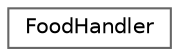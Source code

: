 digraph "Graphical Class Hierarchy"
{
 // LATEX_PDF_SIZE
  bgcolor="transparent";
  edge [fontname=Helvetica,fontsize=10,labelfontname=Helvetica,labelfontsize=10];
  node [fontname=Helvetica,fontsize=10,shape=box,height=0.2,width=0.4];
  rankdir="LR";
  Node0 [id="Node000000",label="FoodHandler",height=0.2,width=0.4,color="grey40", fillcolor="white", style="filled",URL="$class_food_handler.html",tooltip="Класс, представляющий обработчик еды."];
}
